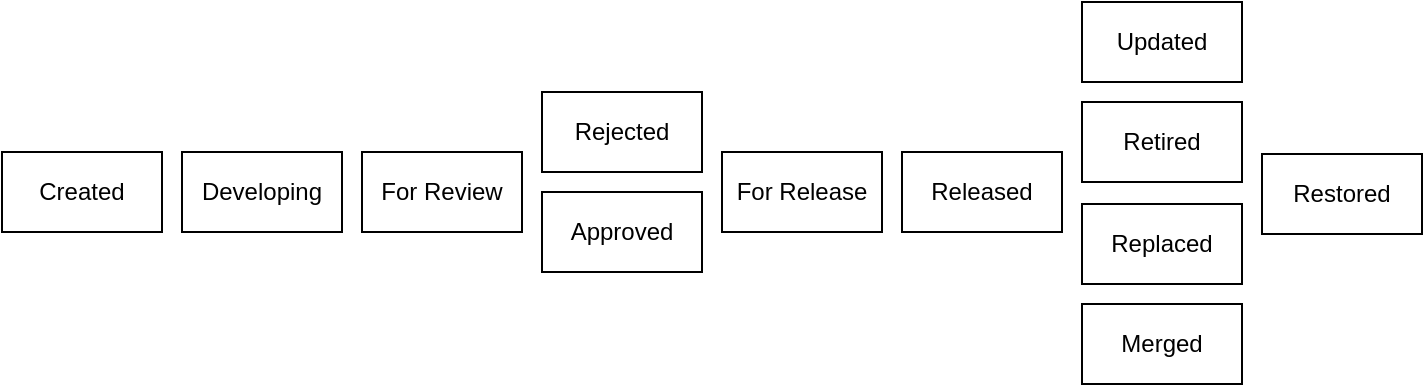 <mxfile version="20.2.3" type="google"><diagram id="-wJgCiNwuU4QyThiq1iF" name="Page-1"><mxGraphModel grid="1" page="1" gridSize="10" guides="1" tooltips="1" connect="1" arrows="1" fold="1" pageScale="1" pageWidth="827" pageHeight="1169" math="0" shadow="0"><root><mxCell id="0"/><mxCell id="1" parent="0"/><mxCell id="eUq8W0Ikd_6tdZR9ihZX-1" value="Created" style="rounded=0;whiteSpace=wrap;html=1;" vertex="1" parent="1"><mxGeometry x="40" y="120" width="80" height="40" as="geometry"/></mxCell><mxCell id="eUq8W0Ikd_6tdZR9ihZX-2" value="Developing" style="rounded=0;whiteSpace=wrap;html=1;" vertex="1" parent="1"><mxGeometry x="130" y="120" width="80" height="40" as="geometry"/></mxCell><mxCell id="eUq8W0Ikd_6tdZR9ihZX-3" value="For Review" style="rounded=0;whiteSpace=wrap;html=1;" vertex="1" parent="1"><mxGeometry x="220" y="120" width="80" height="40" as="geometry"/></mxCell><mxCell id="eUq8W0Ikd_6tdZR9ihZX-4" value="Rejected" style="rounded=0;whiteSpace=wrap;html=1;" vertex="1" parent="1"><mxGeometry x="310" y="90" width="80" height="40" as="geometry"/></mxCell><mxCell id="eUq8W0Ikd_6tdZR9ihZX-5" value="Approved" style="rounded=0;whiteSpace=wrap;html=1;" vertex="1" parent="1"><mxGeometry x="310" y="140" width="80" height="40" as="geometry"/></mxCell><mxCell id="eUq8W0Ikd_6tdZR9ihZX-6" value="For Release" style="rounded=0;whiteSpace=wrap;html=1;" vertex="1" parent="1"><mxGeometry x="400" y="120" width="80" height="40" as="geometry"/></mxCell><mxCell id="eUq8W0Ikd_6tdZR9ihZX-7" value="Released" style="rounded=0;whiteSpace=wrap;html=1;" vertex="1" parent="1"><mxGeometry x="490" y="120" width="80" height="40" as="geometry"/></mxCell><mxCell id="eUq8W0Ikd_6tdZR9ihZX-8" value="Retired" style="rounded=0;whiteSpace=wrap;html=1;" vertex="1" parent="1"><mxGeometry x="580" y="95" width="80" height="40" as="geometry"/></mxCell><mxCell id="eUq8W0Ikd_6tdZR9ihZX-9" value="Replaced" style="rounded=0;whiteSpace=wrap;html=1;" vertex="1" parent="1"><mxGeometry x="580" y="146" width="80" height="40" as="geometry"/></mxCell><mxCell id="eUq8W0Ikd_6tdZR9ihZX-10" value="Merged" style="rounded=0;whiteSpace=wrap;html=1;" vertex="1" parent="1"><mxGeometry x="580" y="196" width="80" height="40" as="geometry"/></mxCell><mxCell id="eUq8W0Ikd_6tdZR9ihZX-11" value="Restored" style="rounded=0;whiteSpace=wrap;html=1;" vertex="1" parent="1"><mxGeometry x="670" y="121" width="80" height="40" as="geometry"/></mxCell><mxCell id="eUq8W0Ikd_6tdZR9ihZX-12" value="Updated" style="rounded=0;whiteSpace=wrap;html=1;" vertex="1" parent="1"><mxGeometry x="580" y="45" width="80" height="40" as="geometry"/></mxCell></root></mxGraphModel></diagram></mxfile>